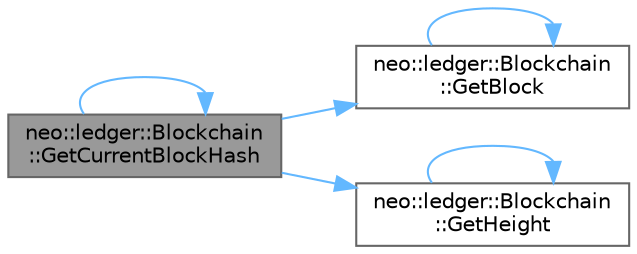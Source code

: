digraph "neo::ledger::Blockchain::GetCurrentBlockHash"
{
 // LATEX_PDF_SIZE
  bgcolor="transparent";
  edge [fontname=Helvetica,fontsize=10,labelfontname=Helvetica,labelfontsize=10];
  node [fontname=Helvetica,fontsize=10,shape=box,height=0.2,width=0.4];
  rankdir="LR";
  Node1 [id="Node000001",label="neo::ledger::Blockchain\l::GetCurrentBlockHash",height=0.2,width=0.4,color="gray40", fillcolor="grey60", style="filled", fontcolor="black",tooltip="Gets the current block hash."];
  Node1 -> Node2 [id="edge1_Node000001_Node000002",color="steelblue1",style="solid",tooltip=" "];
  Node2 [id="Node000002",label="neo::ledger::Blockchain\l::GetBlock",height=0.2,width=0.4,color="grey40", fillcolor="white", style="filled",URL="$classneo_1_1ledger_1_1_blockchain.html#a9af172a7a4817451e1ed996d8b358c26",tooltip="Gets a block by hash."];
  Node2 -> Node2 [id="edge2_Node000002_Node000002",color="steelblue1",style="solid",tooltip=" "];
  Node1 -> Node1 [id="edge3_Node000001_Node000001",color="steelblue1",style="solid",tooltip=" "];
  Node1 -> Node3 [id="edge4_Node000001_Node000003",color="steelblue1",style="solid",tooltip=" "];
  Node3 [id="Node000003",label="neo::ledger::Blockchain\l::GetHeight",height=0.2,width=0.4,color="grey40", fillcolor="white", style="filled",URL="$classneo_1_1ledger_1_1_blockchain.html#a7a9cd9b58a2641bb7c0e2c9b18f888de",tooltip="Gets the current block height."];
  Node3 -> Node3 [id="edge5_Node000003_Node000003",color="steelblue1",style="solid",tooltip=" "];
}
